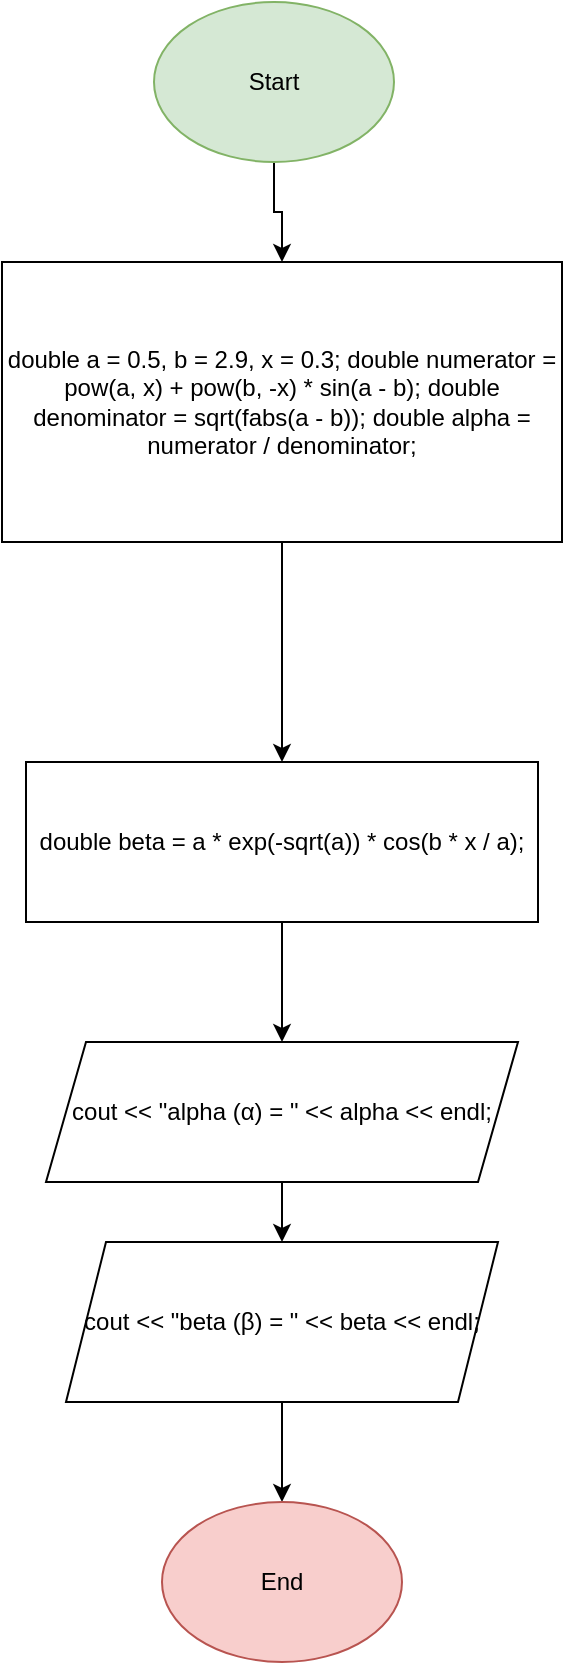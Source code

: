 <mxfile version="24.9.2">
  <diagram name="Сторінка-1" id="uxXiCQF8Plbpy8Yc2-TX">
    <mxGraphModel dx="1434" dy="746" grid="1" gridSize="10" guides="1" tooltips="1" connect="1" arrows="1" fold="1" page="1" pageScale="1" pageWidth="827" pageHeight="1169" math="0" shadow="0">
      <root>
        <mxCell id="0" />
        <mxCell id="1" parent="0" />
        <mxCell id="Gxehj76WluwMjmEu_3-P-3" value="" style="edgeStyle=orthogonalEdgeStyle;rounded=0;orthogonalLoop=1;jettySize=auto;html=1;" edge="1" parent="1" source="Gxehj76WluwMjmEu_3-P-1" target="Gxehj76WluwMjmEu_3-P-2">
          <mxGeometry relative="1" as="geometry" />
        </mxCell>
        <mxCell id="Gxehj76WluwMjmEu_3-P-1" value="Start" style="ellipse;whiteSpace=wrap;html=1;fillColor=#d5e8d4;strokeColor=#82b366;" vertex="1" parent="1">
          <mxGeometry x="350" y="10" width="120" height="80" as="geometry" />
        </mxCell>
        <mxCell id="Gxehj76WluwMjmEu_3-P-5" value="" style="edgeStyle=orthogonalEdgeStyle;rounded=0;orthogonalLoop=1;jettySize=auto;html=1;" edge="1" parent="1" source="Gxehj76WluwMjmEu_3-P-2" target="Gxehj76WluwMjmEu_3-P-4">
          <mxGeometry relative="1" as="geometry" />
        </mxCell>
        <mxCell id="Gxehj76WluwMjmEu_3-P-2" value="double a = 0.5, b = 2.9, x = 0.3; double numerator = pow(a, x) + pow(b, -x) * sin(a - b); double denominator = sqrt(fabs(a - b)); double alpha = numerator / denominator;" style="whiteSpace=wrap;html=1;" vertex="1" parent="1">
          <mxGeometry x="274" y="140" width="280" height="140" as="geometry" />
        </mxCell>
        <mxCell id="Gxehj76WluwMjmEu_3-P-6" style="edgeStyle=orthogonalEdgeStyle;rounded=0;orthogonalLoop=1;jettySize=auto;html=1;" edge="1" parent="1" source="Gxehj76WluwMjmEu_3-P-4" target="Gxehj76WluwMjmEu_3-P-7">
          <mxGeometry relative="1" as="geometry">
            <mxPoint x="414" y="560" as="targetPoint" />
          </mxGeometry>
        </mxCell>
        <mxCell id="Gxehj76WluwMjmEu_3-P-4" value="double beta = a * exp(-sqrt(a)) * cos(b * x / a);" style="whiteSpace=wrap;html=1;" vertex="1" parent="1">
          <mxGeometry x="286" y="390" width="256" height="80" as="geometry" />
        </mxCell>
        <mxCell id="Gxehj76WluwMjmEu_3-P-8" style="edgeStyle=orthogonalEdgeStyle;rounded=0;orthogonalLoop=1;jettySize=auto;html=1;" edge="1" parent="1" source="Gxehj76WluwMjmEu_3-P-7" target="Gxehj76WluwMjmEu_3-P-9">
          <mxGeometry relative="1" as="geometry">
            <mxPoint x="414" y="660" as="targetPoint" />
          </mxGeometry>
        </mxCell>
        <mxCell id="Gxehj76WluwMjmEu_3-P-7" value="cout &amp;lt;&amp;lt; &quot;alpha (α) = &quot; &amp;lt;&amp;lt; alpha &amp;lt;&amp;lt; endl;" style="shape=parallelogram;perimeter=parallelogramPerimeter;whiteSpace=wrap;html=1;fixedSize=1;" vertex="1" parent="1">
          <mxGeometry x="296" y="530" width="236" height="70" as="geometry" />
        </mxCell>
        <mxCell id="Gxehj76WluwMjmEu_3-P-10" style="edgeStyle=orthogonalEdgeStyle;rounded=0;orthogonalLoop=1;jettySize=auto;html=1;" edge="1" parent="1" source="Gxehj76WluwMjmEu_3-P-9" target="Gxehj76WluwMjmEu_3-P-11">
          <mxGeometry relative="1" as="geometry">
            <mxPoint x="414" y="760" as="targetPoint" />
          </mxGeometry>
        </mxCell>
        <mxCell id="Gxehj76WluwMjmEu_3-P-9" value="cout &amp;lt;&amp;lt; &quot;beta (β) = &quot; &amp;lt;&amp;lt; beta &amp;lt;&amp;lt; endl;" style="shape=parallelogram;perimeter=parallelogramPerimeter;whiteSpace=wrap;html=1;fixedSize=1;" vertex="1" parent="1">
          <mxGeometry x="306" y="630" width="216" height="80" as="geometry" />
        </mxCell>
        <mxCell id="Gxehj76WluwMjmEu_3-P-11" value="End" style="ellipse;whiteSpace=wrap;html=1;fillColor=#f8cecc;strokeColor=#b85450;" vertex="1" parent="1">
          <mxGeometry x="354" y="760" width="120" height="80" as="geometry" />
        </mxCell>
      </root>
    </mxGraphModel>
  </diagram>
</mxfile>
